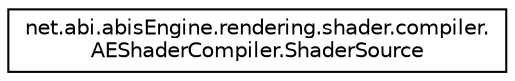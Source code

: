digraph "Graphical Class Hierarchy"
{
 // LATEX_PDF_SIZE
  edge [fontname="Helvetica",fontsize="10",labelfontname="Helvetica",labelfontsize="10"];
  node [fontname="Helvetica",fontsize="10",shape=record];
  rankdir="LR";
  Node0 [label="net.abi.abisEngine.rendering.shader.compiler.\lAEShaderCompiler.ShaderSource",height=0.2,width=0.4,color="black", fillcolor="white", style="filled",URL="$de/db2/classnet_1_1abi_1_1abis_engine_1_1rendering_1_1shader_1_1compiler_1_1_a_e_shader_compiler_1_1_shader_source.html",tooltip=" "];
}
